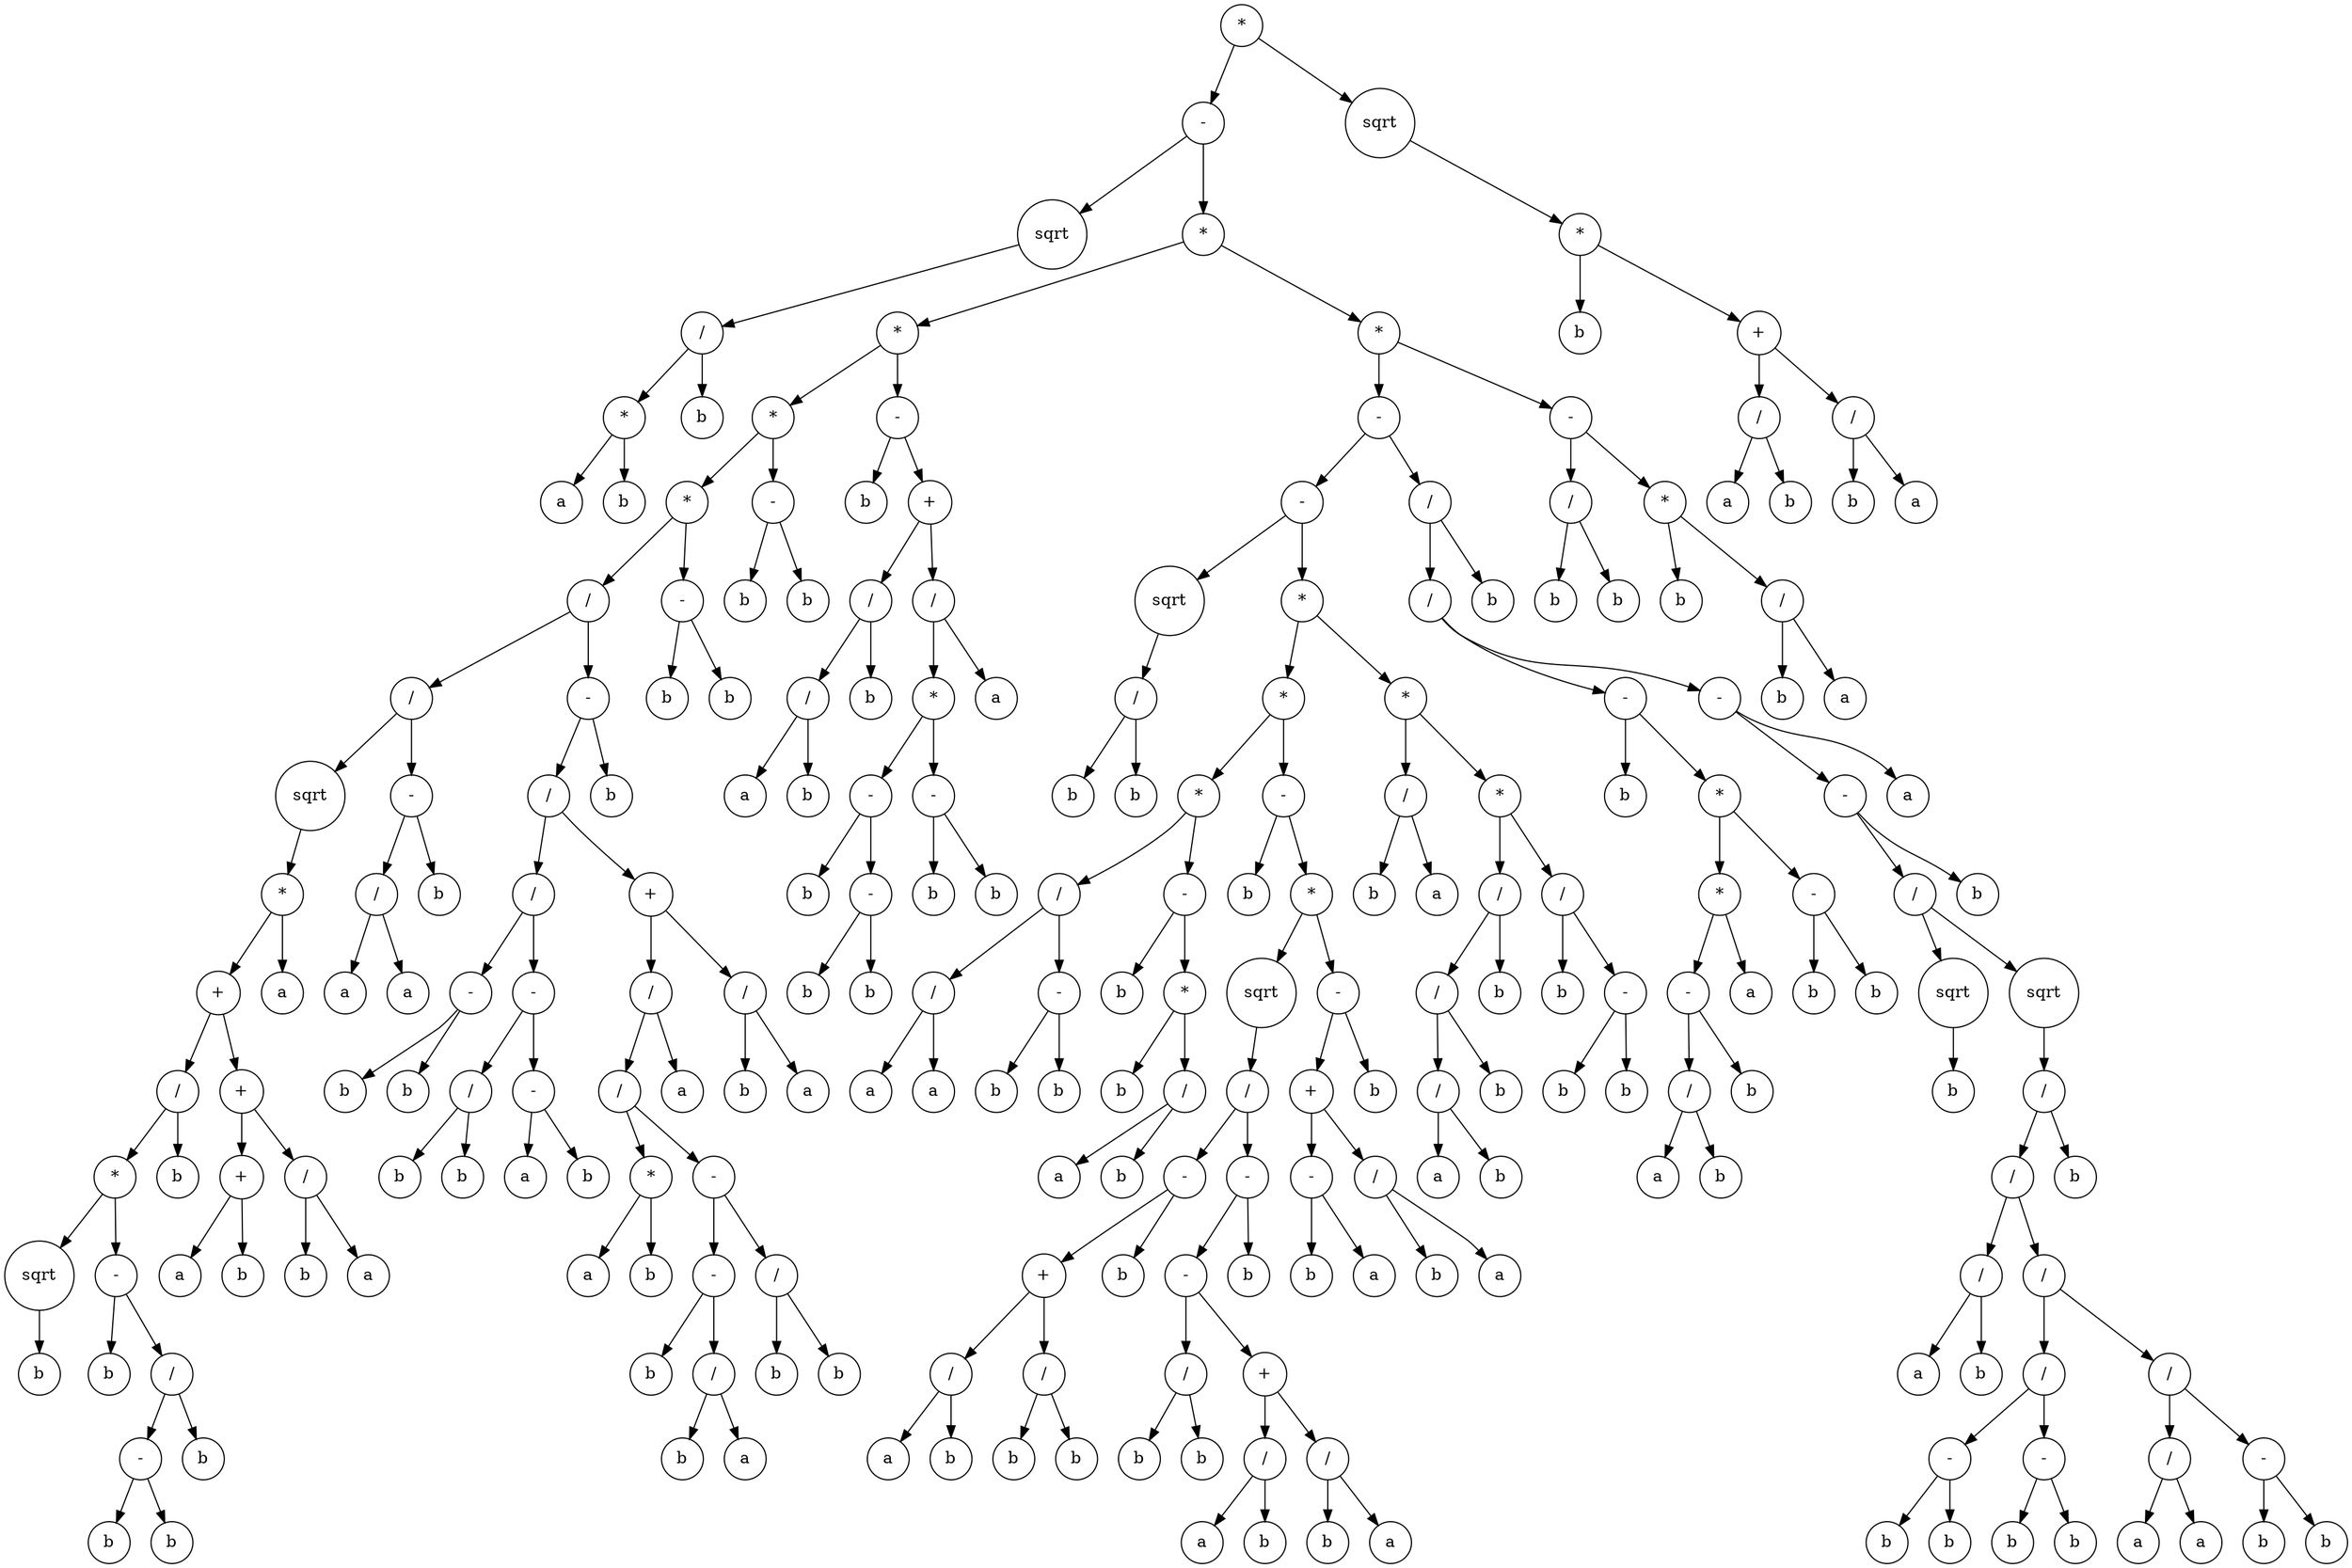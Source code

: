 digraph g {
graph [ordering=out];
node [shape=circle];
n[label = "*"];
n0[label = "-"];
n00[label = "sqrt"];
n000[label = "/"];
n0000[label = "*"];
n00000[label = "a"];
n0000 -> n00000;
n00001[label = "b"];
n0000 -> n00001;
n000 -> n0000;
n0001[label = "b"];
n000 -> n0001;
n00 -> n000;
n0 -> n00;
n01[label = "*"];
n010[label = "*"];
n0100[label = "*"];
n01000[label = "*"];
n010000[label = "/"];
n0100000[label = "/"];
n01000000[label = "sqrt"];
n010000000[label = "*"];
n0100000000[label = "+"];
n01000000000[label = "/"];
n010000000000[label = "*"];
n0100000000000[label = "sqrt"];
n01000000000000[label = "b"];
n0100000000000 -> n01000000000000;
n010000000000 -> n0100000000000;
n0100000000001[label = "-"];
n01000000000010[label = "b"];
n0100000000001 -> n01000000000010;
n01000000000011[label = "/"];
n010000000000110[label = "-"];
n0100000000001100[label = "b"];
n010000000000110 -> n0100000000001100;
n0100000000001101[label = "b"];
n010000000000110 -> n0100000000001101;
n01000000000011 -> n010000000000110;
n010000000000111[label = "b"];
n01000000000011 -> n010000000000111;
n0100000000001 -> n01000000000011;
n010000000000 -> n0100000000001;
n01000000000 -> n010000000000;
n010000000001[label = "b"];
n01000000000 -> n010000000001;
n0100000000 -> n01000000000;
n01000000001[label = "+"];
n010000000010[label = "+"];
n0100000000100[label = "a"];
n010000000010 -> n0100000000100;
n0100000000101[label = "b"];
n010000000010 -> n0100000000101;
n01000000001 -> n010000000010;
n010000000011[label = "/"];
n0100000000110[label = "b"];
n010000000011 -> n0100000000110;
n0100000000111[label = "a"];
n010000000011 -> n0100000000111;
n01000000001 -> n010000000011;
n0100000000 -> n01000000001;
n010000000 -> n0100000000;
n0100000001[label = "a"];
n010000000 -> n0100000001;
n01000000 -> n010000000;
n0100000 -> n01000000;
n01000001[label = "-"];
n010000010[label = "/"];
n0100000100[label = "a"];
n010000010 -> n0100000100;
n0100000101[label = "a"];
n010000010 -> n0100000101;
n01000001 -> n010000010;
n010000011[label = "b"];
n01000001 -> n010000011;
n0100000 -> n01000001;
n010000 -> n0100000;
n0100001[label = "-"];
n01000010[label = "/"];
n010000100[label = "/"];
n0100001000[label = "-"];
n01000010000[label = "b"];
n0100001000 -> n01000010000;
n01000010001[label = "b"];
n0100001000 -> n01000010001;
n010000100 -> n0100001000;
n0100001001[label = "-"];
n01000010010[label = "/"];
n010000100100[label = "b"];
n01000010010 -> n010000100100;
n010000100101[label = "b"];
n01000010010 -> n010000100101;
n0100001001 -> n01000010010;
n01000010011[label = "-"];
n010000100110[label = "a"];
n01000010011 -> n010000100110;
n010000100111[label = "b"];
n01000010011 -> n010000100111;
n0100001001 -> n01000010011;
n010000100 -> n0100001001;
n01000010 -> n010000100;
n010000101[label = "+"];
n0100001010[label = "/"];
n01000010100[label = "/"];
n010000101000[label = "*"];
n0100001010000[label = "a"];
n010000101000 -> n0100001010000;
n0100001010001[label = "b"];
n010000101000 -> n0100001010001;
n01000010100 -> n010000101000;
n010000101001[label = "-"];
n0100001010010[label = "-"];
n01000010100100[label = "b"];
n0100001010010 -> n01000010100100;
n01000010100101[label = "/"];
n010000101001010[label = "b"];
n01000010100101 -> n010000101001010;
n010000101001011[label = "a"];
n01000010100101 -> n010000101001011;
n0100001010010 -> n01000010100101;
n010000101001 -> n0100001010010;
n0100001010011[label = "/"];
n01000010100110[label = "b"];
n0100001010011 -> n01000010100110;
n01000010100111[label = "b"];
n0100001010011 -> n01000010100111;
n010000101001 -> n0100001010011;
n01000010100 -> n010000101001;
n0100001010 -> n01000010100;
n01000010101[label = "a"];
n0100001010 -> n01000010101;
n010000101 -> n0100001010;
n0100001011[label = "/"];
n01000010110[label = "b"];
n0100001011 -> n01000010110;
n01000010111[label = "a"];
n0100001011 -> n01000010111;
n010000101 -> n0100001011;
n01000010 -> n010000101;
n0100001 -> n01000010;
n01000011[label = "b"];
n0100001 -> n01000011;
n010000 -> n0100001;
n01000 -> n010000;
n010001[label = "-"];
n0100010[label = "b"];
n010001 -> n0100010;
n0100011[label = "b"];
n010001 -> n0100011;
n01000 -> n010001;
n0100 -> n01000;
n01001[label = "-"];
n010010[label = "b"];
n01001 -> n010010;
n010011[label = "b"];
n01001 -> n010011;
n0100 -> n01001;
n010 -> n0100;
n0101[label = "-"];
n01010[label = "b"];
n0101 -> n01010;
n01011[label = "+"];
n010110[label = "/"];
n0101100[label = "/"];
n01011000[label = "a"];
n0101100 -> n01011000;
n01011001[label = "b"];
n0101100 -> n01011001;
n010110 -> n0101100;
n0101101[label = "b"];
n010110 -> n0101101;
n01011 -> n010110;
n010111[label = "/"];
n0101110[label = "*"];
n01011100[label = "-"];
n010111000[label = "b"];
n01011100 -> n010111000;
n010111001[label = "-"];
n0101110010[label = "b"];
n010111001 -> n0101110010;
n0101110011[label = "b"];
n010111001 -> n0101110011;
n01011100 -> n010111001;
n0101110 -> n01011100;
n01011101[label = "-"];
n010111010[label = "b"];
n01011101 -> n010111010;
n010111011[label = "b"];
n01011101 -> n010111011;
n0101110 -> n01011101;
n010111 -> n0101110;
n0101111[label = "a"];
n010111 -> n0101111;
n01011 -> n010111;
n0101 -> n01011;
n010 -> n0101;
n01 -> n010;
n011[label = "*"];
n0110[label = "-"];
n01100[label = "-"];
n011000[label = "sqrt"];
n0110000[label = "/"];
n01100000[label = "b"];
n0110000 -> n01100000;
n01100001[label = "b"];
n0110000 -> n01100001;
n011000 -> n0110000;
n01100 -> n011000;
n011001[label = "*"];
n0110010[label = "*"];
n01100100[label = "*"];
n011001000[label = "/"];
n0110010000[label = "/"];
n01100100000[label = "a"];
n0110010000 -> n01100100000;
n01100100001[label = "a"];
n0110010000 -> n01100100001;
n011001000 -> n0110010000;
n0110010001[label = "-"];
n01100100010[label = "b"];
n0110010001 -> n01100100010;
n01100100011[label = "b"];
n0110010001 -> n01100100011;
n011001000 -> n0110010001;
n01100100 -> n011001000;
n011001001[label = "-"];
n0110010010[label = "b"];
n011001001 -> n0110010010;
n0110010011[label = "*"];
n01100100110[label = "b"];
n0110010011 -> n01100100110;
n01100100111[label = "/"];
n011001001110[label = "a"];
n01100100111 -> n011001001110;
n011001001111[label = "b"];
n01100100111 -> n011001001111;
n0110010011 -> n01100100111;
n011001001 -> n0110010011;
n01100100 -> n011001001;
n0110010 -> n01100100;
n01100101[label = "-"];
n011001010[label = "b"];
n01100101 -> n011001010;
n011001011[label = "*"];
n0110010110[label = "sqrt"];
n01100101100[label = "/"];
n011001011000[label = "-"];
n0110010110000[label = "+"];
n01100101100000[label = "/"];
n011001011000000[label = "a"];
n01100101100000 -> n011001011000000;
n011001011000001[label = "b"];
n01100101100000 -> n011001011000001;
n0110010110000 -> n01100101100000;
n01100101100001[label = "/"];
n011001011000010[label = "b"];
n01100101100001 -> n011001011000010;
n011001011000011[label = "b"];
n01100101100001 -> n011001011000011;
n0110010110000 -> n01100101100001;
n011001011000 -> n0110010110000;
n0110010110001[label = "b"];
n011001011000 -> n0110010110001;
n01100101100 -> n011001011000;
n011001011001[label = "-"];
n0110010110010[label = "-"];
n01100101100100[label = "/"];
n011001011001000[label = "b"];
n01100101100100 -> n011001011001000;
n011001011001001[label = "b"];
n01100101100100 -> n011001011001001;
n0110010110010 -> n01100101100100;
n01100101100101[label = "+"];
n011001011001010[label = "/"];
n0110010110010100[label = "a"];
n011001011001010 -> n0110010110010100;
n0110010110010101[label = "b"];
n011001011001010 -> n0110010110010101;
n01100101100101 -> n011001011001010;
n011001011001011[label = "/"];
n0110010110010110[label = "b"];
n011001011001011 -> n0110010110010110;
n0110010110010111[label = "a"];
n011001011001011 -> n0110010110010111;
n01100101100101 -> n011001011001011;
n0110010110010 -> n01100101100101;
n011001011001 -> n0110010110010;
n0110010110011[label = "b"];
n011001011001 -> n0110010110011;
n01100101100 -> n011001011001;
n0110010110 -> n01100101100;
n011001011 -> n0110010110;
n0110010111[label = "-"];
n01100101110[label = "+"];
n011001011100[label = "-"];
n0110010111000[label = "b"];
n011001011100 -> n0110010111000;
n0110010111001[label = "a"];
n011001011100 -> n0110010111001;
n01100101110 -> n011001011100;
n011001011101[label = "/"];
n0110010111010[label = "b"];
n011001011101 -> n0110010111010;
n0110010111011[label = "a"];
n011001011101 -> n0110010111011;
n01100101110 -> n011001011101;
n0110010111 -> n01100101110;
n01100101111[label = "b"];
n0110010111 -> n01100101111;
n011001011 -> n0110010111;
n01100101 -> n011001011;
n0110010 -> n01100101;
n011001 -> n0110010;
n0110011[label = "*"];
n01100110[label = "/"];
n011001100[label = "b"];
n01100110 -> n011001100;
n011001101[label = "a"];
n01100110 -> n011001101;
n0110011 -> n01100110;
n01100111[label = "*"];
n011001110[label = "/"];
n0110011100[label = "/"];
n01100111000[label = "/"];
n011001110000[label = "a"];
n01100111000 -> n011001110000;
n011001110001[label = "b"];
n01100111000 -> n011001110001;
n0110011100 -> n01100111000;
n01100111001[label = "b"];
n0110011100 -> n01100111001;
n011001110 -> n0110011100;
n0110011101[label = "b"];
n011001110 -> n0110011101;
n01100111 -> n011001110;
n011001111[label = "/"];
n0110011110[label = "b"];
n011001111 -> n0110011110;
n0110011111[label = "-"];
n01100111110[label = "b"];
n0110011111 -> n01100111110;
n01100111111[label = "b"];
n0110011111 -> n01100111111;
n011001111 -> n0110011111;
n01100111 -> n011001111;
n0110011 -> n01100111;
n011001 -> n0110011;
n01100 -> n011001;
n0110 -> n01100;
n01101[label = "/"];
n011010[label = "/"];
n0110100[label = "-"];
n01101000[label = "b"];
n0110100 -> n01101000;
n01101001[label = "*"];
n011010010[label = "*"];
n0110100100[label = "-"];
n01101001000[label = "/"];
n011010010000[label = "a"];
n01101001000 -> n011010010000;
n011010010001[label = "b"];
n01101001000 -> n011010010001;
n0110100100 -> n01101001000;
n01101001001[label = "b"];
n0110100100 -> n01101001001;
n011010010 -> n0110100100;
n0110100101[label = "a"];
n011010010 -> n0110100101;
n01101001 -> n011010010;
n011010011[label = "-"];
n0110100110[label = "b"];
n011010011 -> n0110100110;
n0110100111[label = "b"];
n011010011 -> n0110100111;
n01101001 -> n011010011;
n0110100 -> n01101001;
n011010 -> n0110100;
n0110101[label = "-"];
n01101010[label = "-"];
n011010100[label = "/"];
n0110101000[label = "sqrt"];
n01101010000[label = "b"];
n0110101000 -> n01101010000;
n011010100 -> n0110101000;
n0110101001[label = "sqrt"];
n01101010010[label = "/"];
n011010100100[label = "/"];
n0110101001000[label = "/"];
n01101010010000[label = "a"];
n0110101001000 -> n01101010010000;
n01101010010001[label = "b"];
n0110101001000 -> n01101010010001;
n011010100100 -> n0110101001000;
n0110101001001[label = "/"];
n01101010010010[label = "/"];
n011010100100100[label = "-"];
n0110101001001000[label = "b"];
n011010100100100 -> n0110101001001000;
n0110101001001001[label = "b"];
n011010100100100 -> n0110101001001001;
n01101010010010 -> n011010100100100;
n011010100100101[label = "-"];
n0110101001001010[label = "b"];
n011010100100101 -> n0110101001001010;
n0110101001001011[label = "b"];
n011010100100101 -> n0110101001001011;
n01101010010010 -> n011010100100101;
n0110101001001 -> n01101010010010;
n01101010010011[label = "/"];
n011010100100110[label = "/"];
n0110101001001100[label = "a"];
n011010100100110 -> n0110101001001100;
n0110101001001101[label = "a"];
n011010100100110 -> n0110101001001101;
n01101010010011 -> n011010100100110;
n011010100100111[label = "-"];
n0110101001001110[label = "b"];
n011010100100111 -> n0110101001001110;
n0110101001001111[label = "b"];
n011010100100111 -> n0110101001001111;
n01101010010011 -> n011010100100111;
n0110101001001 -> n01101010010011;
n011010100100 -> n0110101001001;
n01101010010 -> n011010100100;
n011010100101[label = "b"];
n01101010010 -> n011010100101;
n0110101001 -> n01101010010;
n011010100 -> n0110101001;
n01101010 -> n011010100;
n011010101[label = "b"];
n01101010 -> n011010101;
n0110101 -> n01101010;
n01101011[label = "a"];
n0110101 -> n01101011;
n011010 -> n0110101;
n01101 -> n011010;
n011011[label = "b"];
n01101 -> n011011;
n0110 -> n01101;
n011 -> n0110;
n0111[label = "-"];
n01110[label = "/"];
n011100[label = "b"];
n01110 -> n011100;
n011101[label = "b"];
n01110 -> n011101;
n0111 -> n01110;
n01111[label = "*"];
n011110[label = "b"];
n01111 -> n011110;
n011111[label = "/"];
n0111110[label = "b"];
n011111 -> n0111110;
n0111111[label = "a"];
n011111 -> n0111111;
n01111 -> n011111;
n0111 -> n01111;
n011 -> n0111;
n01 -> n011;
n0 -> n01;
n -> n0;
n1[label = "sqrt"];
n10[label = "*"];
n100[label = "b"];
n10 -> n100;
n101[label = "+"];
n1010[label = "/"];
n10100[label = "a"];
n1010 -> n10100;
n10101[label = "b"];
n1010 -> n10101;
n101 -> n1010;
n1011[label = "/"];
n10110[label = "b"];
n1011 -> n10110;
n10111[label = "a"];
n1011 -> n10111;
n101 -> n1011;
n10 -> n101;
n1 -> n10;
n -> n1;
}
